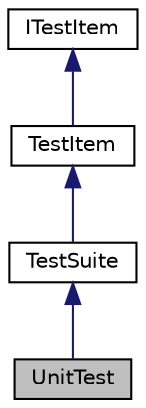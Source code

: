 digraph "UnitTest"
{
 // LATEX_PDF_SIZE
  edge [fontname="Helvetica",fontsize="10",labelfontname="Helvetica",labelfontsize="10"];
  node [fontname="Helvetica",fontsize="10",shape=record];
  Node1 [label="UnitTest",height=0.2,width=0.4,color="black", fillcolor="grey75", style="filled", fontcolor="black",tooltip="Implements the unit test class."];
  Node2 -> Node1 [dir="back",color="midnightblue",fontsize="10",style="solid"];
  Node2 [label="TestSuite",height=0.2,width=0.4,color="black", fillcolor="white", style="filled",URL="$classTestSuite.html",tooltip="This class implements a test suite for unit testing."];
  Node3 -> Node2 [dir="back",color="midnightblue",fontsize="10",style="solid"];
  Node3 [label="TestItem",height=0.2,width=0.4,color="black", fillcolor="white", style="filled",URL="$classTestItem.html",tooltip="Implementation of the core functions for all derived classes of the unit test framework."];
  Node4 -> Node3 [dir="back",color="midnightblue",fontsize="10",style="solid"];
  Node4 [label="ITestItem",height=0.2,width=0.4,color="black", fillcolor="white", style="filled",URL="$classITestItem.html",tooltip="Interface class of unit testing classes. In general a test item conaitns either a a specific test or ..."];
}
